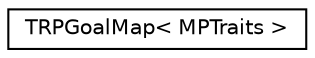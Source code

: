 digraph "Graphical Class Hierarchy"
{
 // LATEX_PDF_SIZE
  edge [fontname="Helvetica",fontsize="10",labelfontname="Helvetica",labelfontsize="10"];
  node [fontname="Helvetica",fontsize="10",shape=record];
  rankdir="LR";
  Node0 [label="TRPGoalMap\< MPTraits \>",height=0.2,width=0.4,color="black", fillcolor="white", style="filled",URL="$classTRPGoalMap.html",tooltip=" "];
}
